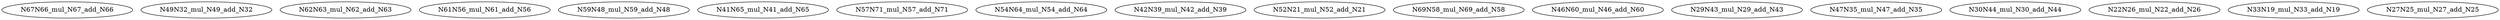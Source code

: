 digraph graphname {
N67 [label="N67N66_mul_N67_add_N66"];
N49 [label="N49N32_mul_N49_add_N32"];
N62 [label="N62N63_mul_N62_add_N63"];
N61 [label="N61N56_mul_N61_add_N56"];
N59 [label="N59N48_mul_N59_add_N48"];
N41 [label="N41N65_mul_N41_add_N65"];
N57 [label="N57N71_mul_N57_add_N71"];
N54 [label="N54N64_mul_N54_add_N64"];
N42 [label="N42N39_mul_N42_add_N39"];
N52 [label="N52N21_mul_N52_add_N21"];
N69 [label="N69N58_mul_N69_add_N58"];
N46 [label="N46N60_mul_N46_add_N60"];
N29 [label="N29N43_mul_N29_add_N43"];
N47 [label="N47N35_mul_N47_add_N35"];
N30 [label="N30N44_mul_N30_add_N44"];
N22 [label="N22N26_mul_N22_add_N26"];
N33 [label="N33N19_mul_N33_add_N19"];
N27 [label="N27N25_mul_N27_add_N25"];
}
